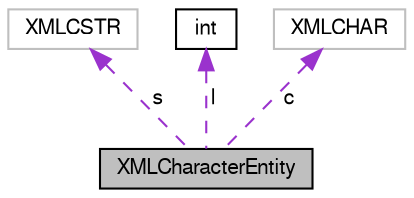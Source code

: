 digraph "XMLCharacterEntity"
{
  bgcolor="transparent";
  edge [fontname="FreeSans",fontsize="10",labelfontname="FreeSans",labelfontsize="10"];
  node [fontname="FreeSans",fontsize="10",shape=record];
  Node1 [label="XMLCharacterEntity",height=0.2,width=0.4,color="black", fillcolor="grey75", style="filled", fontcolor="black"];
  Node2 -> Node1 [dir="back",color="darkorchid3",fontsize="10",style="dashed",label=" s" ,fontname="FreeSans"];
  Node2 [label="XMLCSTR",height=0.2,width=0.4,color="grey75"];
  Node3 -> Node1 [dir="back",color="darkorchid3",fontsize="10",style="dashed",label=" l" ,fontname="FreeSans"];
  Node3 [label="int",height=0.2,width=0.4,color="black",URL="$classint.html"];
  Node4 -> Node1 [dir="back",color="darkorchid3",fontsize="10",style="dashed",label=" c" ,fontname="FreeSans"];
  Node4 [label="XMLCHAR",height=0.2,width=0.4,color="grey75"];
}
